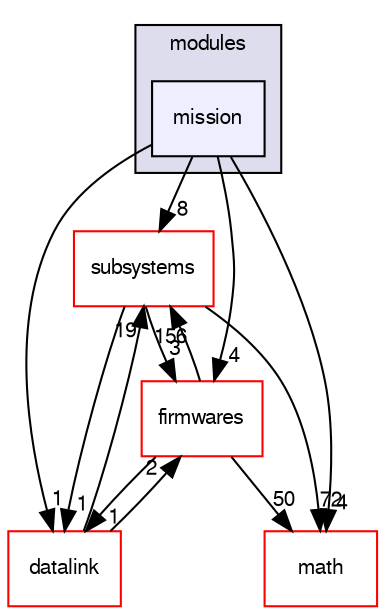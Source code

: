 digraph "sw/airborne/modules/mission" {
  compound=true
  node [ fontsize="10", fontname="FreeSans"];
  edge [ labelfontsize="10", labelfontname="FreeSans"];
  subgraph clusterdir_c2abcdd6ccb39c3582929c0e3f5651c2 {
    graph [ bgcolor="#ddddee", pencolor="black", label="modules" fontname="FreeSans", fontsize="10", URL="dir_c2abcdd6ccb39c3582929c0e3f5651c2.html"]
  dir_6eed4cd5dc7f8396232b71b94973ca94 [shape=box, label="mission", style="filled", fillcolor="#eeeeff", pencolor="black", URL="dir_6eed4cd5dc7f8396232b71b94973ca94.html"];
  }
  dir_12d6ec7aac5a4a9b8cee17e35022d7c7 [shape=box label="subsystems" fillcolor="white" style="filled" color="red" URL="dir_12d6ec7aac5a4a9b8cee17e35022d7c7.html"];
  dir_e7d2494544042a787a6ee70a779a5e07 [shape=box label="firmwares" fillcolor="white" style="filled" color="red" URL="dir_e7d2494544042a787a6ee70a779a5e07.html"];
  dir_164c7aa663179b26059278e7f36078da [shape=box label="datalink" fillcolor="white" style="filled" color="red" URL="dir_164c7aa663179b26059278e7f36078da.html"];
  dir_29343b6f5fcd4b75a5dfbb985ff56864 [shape=box label="math" fillcolor="white" style="filled" color="red" URL="dir_29343b6f5fcd4b75a5dfbb985ff56864.html"];
  dir_6eed4cd5dc7f8396232b71b94973ca94->dir_12d6ec7aac5a4a9b8cee17e35022d7c7 [headlabel="8", labeldistance=1.5 headhref="dir_000187_000051.html"];
  dir_6eed4cd5dc7f8396232b71b94973ca94->dir_e7d2494544042a787a6ee70a779a5e07 [headlabel="4", labeldistance=1.5 headhref="dir_000187_000105.html"];
  dir_6eed4cd5dc7f8396232b71b94973ca94->dir_164c7aa663179b26059278e7f36078da [headlabel="1", labeldistance=1.5 headhref="dir_000187_000146.html"];
  dir_6eed4cd5dc7f8396232b71b94973ca94->dir_29343b6f5fcd4b75a5dfbb985ff56864 [headlabel="4", labeldistance=1.5 headhref="dir_000187_000118.html"];
  dir_12d6ec7aac5a4a9b8cee17e35022d7c7->dir_e7d2494544042a787a6ee70a779a5e07 [headlabel="3", labeldistance=1.5 headhref="dir_000051_000105.html"];
  dir_12d6ec7aac5a4a9b8cee17e35022d7c7->dir_164c7aa663179b26059278e7f36078da [headlabel="1", labeldistance=1.5 headhref="dir_000051_000146.html"];
  dir_12d6ec7aac5a4a9b8cee17e35022d7c7->dir_29343b6f5fcd4b75a5dfbb985ff56864 [headlabel="72", labeldistance=1.5 headhref="dir_000051_000118.html"];
  dir_e7d2494544042a787a6ee70a779a5e07->dir_12d6ec7aac5a4a9b8cee17e35022d7c7 [headlabel="156", labeldistance=1.5 headhref="dir_000105_000051.html"];
  dir_e7d2494544042a787a6ee70a779a5e07->dir_164c7aa663179b26059278e7f36078da [headlabel="1", labeldistance=1.5 headhref="dir_000105_000146.html"];
  dir_e7d2494544042a787a6ee70a779a5e07->dir_29343b6f5fcd4b75a5dfbb985ff56864 [headlabel="50", labeldistance=1.5 headhref="dir_000105_000118.html"];
  dir_164c7aa663179b26059278e7f36078da->dir_12d6ec7aac5a4a9b8cee17e35022d7c7 [headlabel="19", labeldistance=1.5 headhref="dir_000146_000051.html"];
  dir_164c7aa663179b26059278e7f36078da->dir_e7d2494544042a787a6ee70a779a5e07 [headlabel="2", labeldistance=1.5 headhref="dir_000146_000105.html"];
}
